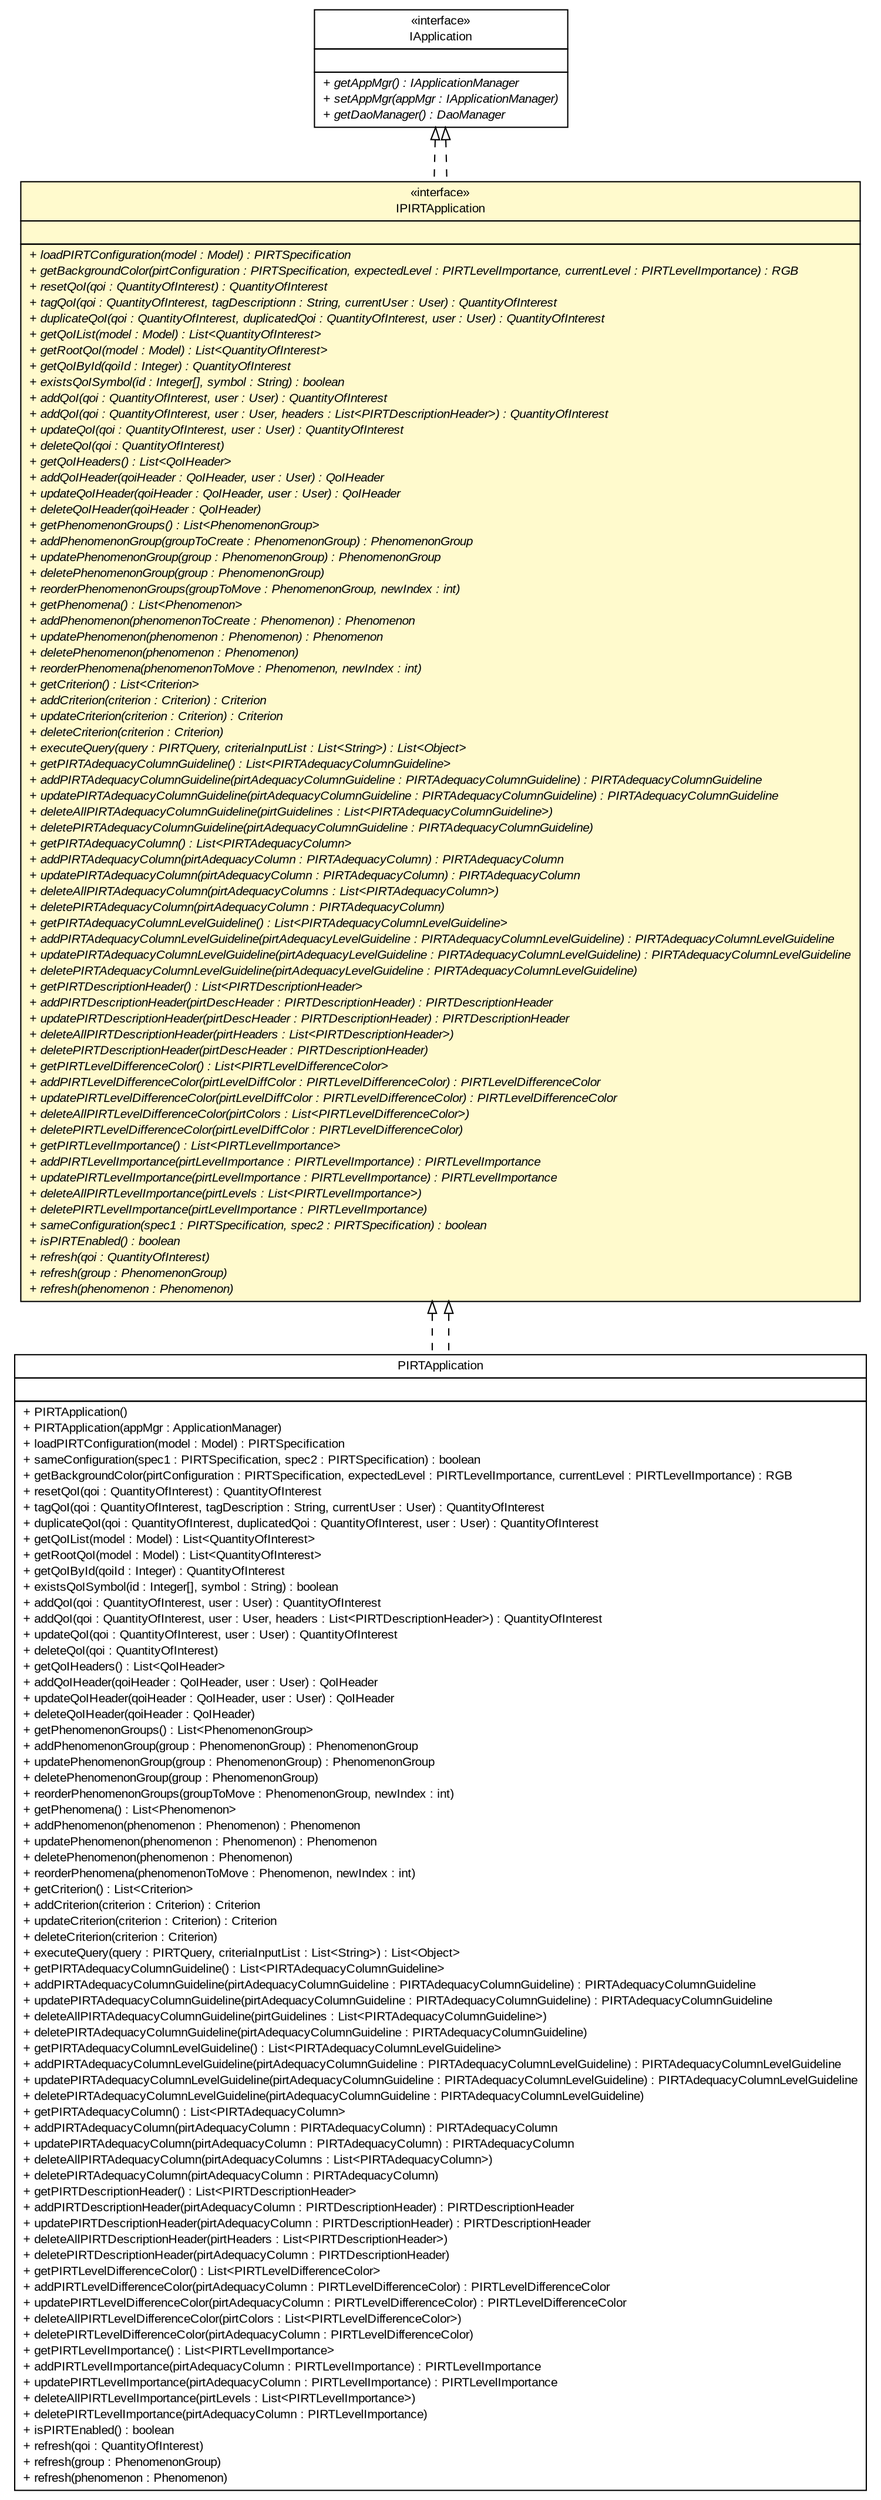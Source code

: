 #!/usr/local/bin/dot
#
# Class diagram 
# Generated by UMLGraph version R5_6-24-gf6e263 (http://www.umlgraph.org/)
#

digraph G {
	edge [fontname="arial",fontsize=10,labelfontname="arial",labelfontsize=10];
	node [fontname="arial",fontsize=10,shape=plaintext];
	nodesep=0.25;
	ranksep=0.5;
	// gov.sandia.cf.application.IApplication
	c183894 [label=<<table title="gov.sandia.cf.application.IApplication" border="0" cellborder="1" cellspacing="0" cellpadding="2" port="p" href="./IApplication.html">
		<tr><td><table border="0" cellspacing="0" cellpadding="1">
<tr><td align="center" balign="center"> &#171;interface&#187; </td></tr>
<tr><td align="center" balign="center"> IApplication </td></tr>
		</table></td></tr>
		<tr><td><table border="0" cellspacing="0" cellpadding="1">
<tr><td align="left" balign="left">  </td></tr>
		</table></td></tr>
		<tr><td><table border="0" cellspacing="0" cellpadding="1">
<tr><td align="left" balign="left"><font face="arial italic" point-size="10.0"> + getAppMgr() : IApplicationManager </font></td></tr>
<tr><td align="left" balign="left"><font face="arial italic" point-size="10.0"> + setAppMgr(appMgr : IApplicationManager) </font></td></tr>
<tr><td align="left" balign="left"><font face="arial italic" point-size="10.0"> + getDaoManager() : DaoManager </font></td></tr>
		</table></td></tr>
		</table>>, URL="./IApplication.html", fontname="arial", fontcolor="black", fontsize=10.0];
	// gov.sandia.cf.application.impl.PIRTApplication
	c183924 [label=<<table title="gov.sandia.cf.application.impl.PIRTApplication" border="0" cellborder="1" cellspacing="0" cellpadding="2" port="p" href="./impl/PIRTApplication.html">
		<tr><td><table border="0" cellspacing="0" cellpadding="1">
<tr><td align="center" balign="center"> PIRTApplication </td></tr>
		</table></td></tr>
		<tr><td><table border="0" cellspacing="0" cellpadding="1">
<tr><td align="left" balign="left">  </td></tr>
		</table></td></tr>
		<tr><td><table border="0" cellspacing="0" cellpadding="1">
<tr><td align="left" balign="left"> + PIRTApplication() </td></tr>
<tr><td align="left" balign="left"> + PIRTApplication(appMgr : ApplicationManager) </td></tr>
<tr><td align="left" balign="left"> + loadPIRTConfiguration(model : Model) : PIRTSpecification </td></tr>
<tr><td align="left" balign="left"> + sameConfiguration(spec1 : PIRTSpecification, spec2 : PIRTSpecification) : boolean </td></tr>
<tr><td align="left" balign="left"> + getBackgroundColor(pirtConfiguration : PIRTSpecification, expectedLevel : PIRTLevelImportance, currentLevel : PIRTLevelImportance) : RGB </td></tr>
<tr><td align="left" balign="left"> + resetQoI(qoi : QuantityOfInterest) : QuantityOfInterest </td></tr>
<tr><td align="left" balign="left"> + tagQoI(qoi : QuantityOfInterest, tagDescription : String, currentUser : User) : QuantityOfInterest </td></tr>
<tr><td align="left" balign="left"> + duplicateQoI(qoi : QuantityOfInterest, duplicatedQoi : QuantityOfInterest, user : User) : QuantityOfInterest </td></tr>
<tr><td align="left" balign="left"> + getQoIList(model : Model) : List&lt;QuantityOfInterest&gt; </td></tr>
<tr><td align="left" balign="left"> + getRootQoI(model : Model) : List&lt;QuantityOfInterest&gt; </td></tr>
<tr><td align="left" balign="left"> + getQoIById(qoiId : Integer) : QuantityOfInterest </td></tr>
<tr><td align="left" balign="left"> + existsQoISymbol(id : Integer[], symbol : String) : boolean </td></tr>
<tr><td align="left" balign="left"> + addQoI(qoi : QuantityOfInterest, user : User) : QuantityOfInterest </td></tr>
<tr><td align="left" balign="left"> + addQoI(qoi : QuantityOfInterest, user : User, headers : List&lt;PIRTDescriptionHeader&gt;) : QuantityOfInterest </td></tr>
<tr><td align="left" balign="left"> + updateQoI(qoi : QuantityOfInterest, user : User) : QuantityOfInterest </td></tr>
<tr><td align="left" balign="left"> + deleteQoI(qoi : QuantityOfInterest) </td></tr>
<tr><td align="left" balign="left"> + getQoIHeaders() : List&lt;QoIHeader&gt; </td></tr>
<tr><td align="left" balign="left"> + addQoIHeader(qoiHeader : QoIHeader, user : User) : QoIHeader </td></tr>
<tr><td align="left" balign="left"> + updateQoIHeader(qoiHeader : QoIHeader, user : User) : QoIHeader </td></tr>
<tr><td align="left" balign="left"> + deleteQoIHeader(qoiHeader : QoIHeader) </td></tr>
<tr><td align="left" balign="left"> + getPhenomenonGroups() : List&lt;PhenomenonGroup&gt; </td></tr>
<tr><td align="left" balign="left"> + addPhenomenonGroup(group : PhenomenonGroup) : PhenomenonGroup </td></tr>
<tr><td align="left" balign="left"> + updatePhenomenonGroup(group : PhenomenonGroup) : PhenomenonGroup </td></tr>
<tr><td align="left" balign="left"> + deletePhenomenonGroup(group : PhenomenonGroup) </td></tr>
<tr><td align="left" balign="left"> + reorderPhenomenonGroups(groupToMove : PhenomenonGroup, newIndex : int) </td></tr>
<tr><td align="left" balign="left"> + getPhenomena() : List&lt;Phenomenon&gt; </td></tr>
<tr><td align="left" balign="left"> + addPhenomenon(phenomenon : Phenomenon) : Phenomenon </td></tr>
<tr><td align="left" balign="left"> + updatePhenomenon(phenomenon : Phenomenon) : Phenomenon </td></tr>
<tr><td align="left" balign="left"> + deletePhenomenon(phenomenon : Phenomenon) </td></tr>
<tr><td align="left" balign="left"> + reorderPhenomena(phenomenonToMove : Phenomenon, newIndex : int) </td></tr>
<tr><td align="left" balign="left"> + getCriterion() : List&lt;Criterion&gt; </td></tr>
<tr><td align="left" balign="left"> + addCriterion(criterion : Criterion) : Criterion </td></tr>
<tr><td align="left" balign="left"> + updateCriterion(criterion : Criterion) : Criterion </td></tr>
<tr><td align="left" balign="left"> + deleteCriterion(criterion : Criterion) </td></tr>
<tr><td align="left" balign="left"> + executeQuery(query : PIRTQuery, criteriaInputList : List&lt;String&gt;) : List&lt;Object&gt; </td></tr>
<tr><td align="left" balign="left"> + getPIRTAdequacyColumnGuideline() : List&lt;PIRTAdequacyColumnGuideline&gt; </td></tr>
<tr><td align="left" balign="left"> + addPIRTAdequacyColumnGuideline(pirtAdequacyColumnGuideline : PIRTAdequacyColumnGuideline) : PIRTAdequacyColumnGuideline </td></tr>
<tr><td align="left" balign="left"> + updatePIRTAdequacyColumnGuideline(pirtAdequacyColumnGuideline : PIRTAdequacyColumnGuideline) : PIRTAdequacyColumnGuideline </td></tr>
<tr><td align="left" balign="left"> + deleteAllPIRTAdequacyColumnGuideline(pirtGuidelines : List&lt;PIRTAdequacyColumnGuideline&gt;) </td></tr>
<tr><td align="left" balign="left"> + deletePIRTAdequacyColumnGuideline(pirtAdequacyColumnGuideline : PIRTAdequacyColumnGuideline) </td></tr>
<tr><td align="left" balign="left"> + getPIRTAdequacyColumnLevelGuideline() : List&lt;PIRTAdequacyColumnLevelGuideline&gt; </td></tr>
<tr><td align="left" balign="left"> + addPIRTAdequacyColumnLevelGuideline(pirtAdequacyColumnGuideline : PIRTAdequacyColumnLevelGuideline) : PIRTAdequacyColumnLevelGuideline </td></tr>
<tr><td align="left" balign="left"> + updatePIRTAdequacyColumnLevelGuideline(pirtAdequacyColumnGuideline : PIRTAdequacyColumnLevelGuideline) : PIRTAdequacyColumnLevelGuideline </td></tr>
<tr><td align="left" balign="left"> + deletePIRTAdequacyColumnLevelGuideline(pirtAdequacyColumnGuideline : PIRTAdequacyColumnLevelGuideline) </td></tr>
<tr><td align="left" balign="left"> + getPIRTAdequacyColumn() : List&lt;PIRTAdequacyColumn&gt; </td></tr>
<tr><td align="left" balign="left"> + addPIRTAdequacyColumn(pirtAdequacyColumn : PIRTAdequacyColumn) : PIRTAdequacyColumn </td></tr>
<tr><td align="left" balign="left"> + updatePIRTAdequacyColumn(pirtAdequacyColumn : PIRTAdequacyColumn) : PIRTAdequacyColumn </td></tr>
<tr><td align="left" balign="left"> + deleteAllPIRTAdequacyColumn(pirtAdequacyColumns : List&lt;PIRTAdequacyColumn&gt;) </td></tr>
<tr><td align="left" balign="left"> + deletePIRTAdequacyColumn(pirtAdequacyColumn : PIRTAdequacyColumn) </td></tr>
<tr><td align="left" balign="left"> + getPIRTDescriptionHeader() : List&lt;PIRTDescriptionHeader&gt; </td></tr>
<tr><td align="left" balign="left"> + addPIRTDescriptionHeader(pirtAdequacyColumn : PIRTDescriptionHeader) : PIRTDescriptionHeader </td></tr>
<tr><td align="left" balign="left"> + updatePIRTDescriptionHeader(pirtAdequacyColumn : PIRTDescriptionHeader) : PIRTDescriptionHeader </td></tr>
<tr><td align="left" balign="left"> + deleteAllPIRTDescriptionHeader(pirtHeaders : List&lt;PIRTDescriptionHeader&gt;) </td></tr>
<tr><td align="left" balign="left"> + deletePIRTDescriptionHeader(pirtAdequacyColumn : PIRTDescriptionHeader) </td></tr>
<tr><td align="left" balign="left"> + getPIRTLevelDifferenceColor() : List&lt;PIRTLevelDifferenceColor&gt; </td></tr>
<tr><td align="left" balign="left"> + addPIRTLevelDifferenceColor(pirtAdequacyColumn : PIRTLevelDifferenceColor) : PIRTLevelDifferenceColor </td></tr>
<tr><td align="left" balign="left"> + updatePIRTLevelDifferenceColor(pirtAdequacyColumn : PIRTLevelDifferenceColor) : PIRTLevelDifferenceColor </td></tr>
<tr><td align="left" balign="left"> + deleteAllPIRTLevelDifferenceColor(pirtColors : List&lt;PIRTLevelDifferenceColor&gt;) </td></tr>
<tr><td align="left" balign="left"> + deletePIRTLevelDifferenceColor(pirtAdequacyColumn : PIRTLevelDifferenceColor) </td></tr>
<tr><td align="left" balign="left"> + getPIRTLevelImportance() : List&lt;PIRTLevelImportance&gt; </td></tr>
<tr><td align="left" balign="left"> + addPIRTLevelImportance(pirtAdequacyColumn : PIRTLevelImportance) : PIRTLevelImportance </td></tr>
<tr><td align="left" balign="left"> + updatePIRTLevelImportance(pirtAdequacyColumn : PIRTLevelImportance) : PIRTLevelImportance </td></tr>
<tr><td align="left" balign="left"> + deleteAllPIRTLevelImportance(pirtLevels : List&lt;PIRTLevelImportance&gt;) </td></tr>
<tr><td align="left" balign="left"> + deletePIRTLevelImportance(pirtAdequacyColumn : PIRTLevelImportance) </td></tr>
<tr><td align="left" balign="left"> + isPIRTEnabled() : boolean </td></tr>
<tr><td align="left" balign="left"> + refresh(qoi : QuantityOfInterest) </td></tr>
<tr><td align="left" balign="left"> + refresh(group : PhenomenonGroup) </td></tr>
<tr><td align="left" balign="left"> + refresh(phenomenon : Phenomenon) </td></tr>
		</table></td></tr>
		</table>>, URL="./impl/PIRTApplication.html", fontname="arial", fontcolor="black", fontsize=10.0];
	// gov.sandia.cf.application.IPIRTApplication
	c183936 [label=<<table title="gov.sandia.cf.application.IPIRTApplication" border="0" cellborder="1" cellspacing="0" cellpadding="2" port="p" bgcolor="lemonChiffon" href="./IPIRTApplication.html">
		<tr><td><table border="0" cellspacing="0" cellpadding="1">
<tr><td align="center" balign="center"> &#171;interface&#187; </td></tr>
<tr><td align="center" balign="center"> IPIRTApplication </td></tr>
		</table></td></tr>
		<tr><td><table border="0" cellspacing="0" cellpadding="1">
<tr><td align="left" balign="left">  </td></tr>
		</table></td></tr>
		<tr><td><table border="0" cellspacing="0" cellpadding="1">
<tr><td align="left" balign="left"><font face="arial italic" point-size="10.0"> + loadPIRTConfiguration(model : Model) : PIRTSpecification </font></td></tr>
<tr><td align="left" balign="left"><font face="arial italic" point-size="10.0"> + getBackgroundColor(pirtConfiguration : PIRTSpecification, expectedLevel : PIRTLevelImportance, currentLevel : PIRTLevelImportance) : RGB </font></td></tr>
<tr><td align="left" balign="left"><font face="arial italic" point-size="10.0"> + resetQoI(qoi : QuantityOfInterest) : QuantityOfInterest </font></td></tr>
<tr><td align="left" balign="left"><font face="arial italic" point-size="10.0"> + tagQoI(qoi : QuantityOfInterest, tagDescriptionn : String, currentUser : User) : QuantityOfInterest </font></td></tr>
<tr><td align="left" balign="left"><font face="arial italic" point-size="10.0"> + duplicateQoI(qoi : QuantityOfInterest, duplicatedQoi : QuantityOfInterest, user : User) : QuantityOfInterest </font></td></tr>
<tr><td align="left" balign="left"><font face="arial italic" point-size="10.0"> + getQoIList(model : Model) : List&lt;QuantityOfInterest&gt; </font></td></tr>
<tr><td align="left" balign="left"><font face="arial italic" point-size="10.0"> + getRootQoI(model : Model) : List&lt;QuantityOfInterest&gt; </font></td></tr>
<tr><td align="left" balign="left"><font face="arial italic" point-size="10.0"> + getQoIById(qoiId : Integer) : QuantityOfInterest </font></td></tr>
<tr><td align="left" balign="left"><font face="arial italic" point-size="10.0"> + existsQoISymbol(id : Integer[], symbol : String) : boolean </font></td></tr>
<tr><td align="left" balign="left"><font face="arial italic" point-size="10.0"> + addQoI(qoi : QuantityOfInterest, user : User) : QuantityOfInterest </font></td></tr>
<tr><td align="left" balign="left"><font face="arial italic" point-size="10.0"> + addQoI(qoi : QuantityOfInterest, user : User, headers : List&lt;PIRTDescriptionHeader&gt;) : QuantityOfInterest </font></td></tr>
<tr><td align="left" balign="left"><font face="arial italic" point-size="10.0"> + updateQoI(qoi : QuantityOfInterest, user : User) : QuantityOfInterest </font></td></tr>
<tr><td align="left" balign="left"><font face="arial italic" point-size="10.0"> + deleteQoI(qoi : QuantityOfInterest) </font></td></tr>
<tr><td align="left" balign="left"><font face="arial italic" point-size="10.0"> + getQoIHeaders() : List&lt;QoIHeader&gt; </font></td></tr>
<tr><td align="left" balign="left"><font face="arial italic" point-size="10.0"> + addQoIHeader(qoiHeader : QoIHeader, user : User) : QoIHeader </font></td></tr>
<tr><td align="left" balign="left"><font face="arial italic" point-size="10.0"> + updateQoIHeader(qoiHeader : QoIHeader, user : User) : QoIHeader </font></td></tr>
<tr><td align="left" balign="left"><font face="arial italic" point-size="10.0"> + deleteQoIHeader(qoiHeader : QoIHeader) </font></td></tr>
<tr><td align="left" balign="left"><font face="arial italic" point-size="10.0"> + getPhenomenonGroups() : List&lt;PhenomenonGroup&gt; </font></td></tr>
<tr><td align="left" balign="left"><font face="arial italic" point-size="10.0"> + addPhenomenonGroup(groupToCreate : PhenomenonGroup) : PhenomenonGroup </font></td></tr>
<tr><td align="left" balign="left"><font face="arial italic" point-size="10.0"> + updatePhenomenonGroup(group : PhenomenonGroup) : PhenomenonGroup </font></td></tr>
<tr><td align="left" balign="left"><font face="arial italic" point-size="10.0"> + deletePhenomenonGroup(group : PhenomenonGroup) </font></td></tr>
<tr><td align="left" balign="left"><font face="arial italic" point-size="10.0"> + reorderPhenomenonGroups(groupToMove : PhenomenonGroup, newIndex : int) </font></td></tr>
<tr><td align="left" balign="left"><font face="arial italic" point-size="10.0"> + getPhenomena() : List&lt;Phenomenon&gt; </font></td></tr>
<tr><td align="left" balign="left"><font face="arial italic" point-size="10.0"> + addPhenomenon(phenomenonToCreate : Phenomenon) : Phenomenon </font></td></tr>
<tr><td align="left" balign="left"><font face="arial italic" point-size="10.0"> + updatePhenomenon(phenomenon : Phenomenon) : Phenomenon </font></td></tr>
<tr><td align="left" balign="left"><font face="arial italic" point-size="10.0"> + deletePhenomenon(phenomenon : Phenomenon) </font></td></tr>
<tr><td align="left" balign="left"><font face="arial italic" point-size="10.0"> + reorderPhenomena(phenomenonToMove : Phenomenon, newIndex : int) </font></td></tr>
<tr><td align="left" balign="left"><font face="arial italic" point-size="10.0"> + getCriterion() : List&lt;Criterion&gt; </font></td></tr>
<tr><td align="left" balign="left"><font face="arial italic" point-size="10.0"> + addCriterion(criterion : Criterion) : Criterion </font></td></tr>
<tr><td align="left" balign="left"><font face="arial italic" point-size="10.0"> + updateCriterion(criterion : Criterion) : Criterion </font></td></tr>
<tr><td align="left" balign="left"><font face="arial italic" point-size="10.0"> + deleteCriterion(criterion : Criterion) </font></td></tr>
<tr><td align="left" balign="left"><font face="arial italic" point-size="10.0"> + executeQuery(query : PIRTQuery, criteriaInputList : List&lt;String&gt;) : List&lt;Object&gt; </font></td></tr>
<tr><td align="left" balign="left"><font face="arial italic" point-size="10.0"> + getPIRTAdequacyColumnGuideline() : List&lt;PIRTAdequacyColumnGuideline&gt; </font></td></tr>
<tr><td align="left" balign="left"><font face="arial italic" point-size="10.0"> + addPIRTAdequacyColumnGuideline(pirtAdequacyColumnGuideline : PIRTAdequacyColumnGuideline) : PIRTAdequacyColumnGuideline </font></td></tr>
<tr><td align="left" balign="left"><font face="arial italic" point-size="10.0"> + updatePIRTAdequacyColumnGuideline(pirtAdequacyColumnGuideline : PIRTAdequacyColumnGuideline) : PIRTAdequacyColumnGuideline </font></td></tr>
<tr><td align="left" balign="left"><font face="arial italic" point-size="10.0"> + deleteAllPIRTAdequacyColumnGuideline(pirtGuidelines : List&lt;PIRTAdequacyColumnGuideline&gt;) </font></td></tr>
<tr><td align="left" balign="left"><font face="arial italic" point-size="10.0"> + deletePIRTAdequacyColumnGuideline(pirtAdequacyColumnGuideline : PIRTAdequacyColumnGuideline) </font></td></tr>
<tr><td align="left" balign="left"><font face="arial italic" point-size="10.0"> + getPIRTAdequacyColumn() : List&lt;PIRTAdequacyColumn&gt; </font></td></tr>
<tr><td align="left" balign="left"><font face="arial italic" point-size="10.0"> + addPIRTAdequacyColumn(pirtAdequacyColumn : PIRTAdequacyColumn) : PIRTAdequacyColumn </font></td></tr>
<tr><td align="left" balign="left"><font face="arial italic" point-size="10.0"> + updatePIRTAdequacyColumn(pirtAdequacyColumn : PIRTAdequacyColumn) : PIRTAdequacyColumn </font></td></tr>
<tr><td align="left" balign="left"><font face="arial italic" point-size="10.0"> + deleteAllPIRTAdequacyColumn(pirtAdequacyColumns : List&lt;PIRTAdequacyColumn&gt;) </font></td></tr>
<tr><td align="left" balign="left"><font face="arial italic" point-size="10.0"> + deletePIRTAdequacyColumn(pirtAdequacyColumn : PIRTAdequacyColumn) </font></td></tr>
<tr><td align="left" balign="left"><font face="arial italic" point-size="10.0"> + getPIRTAdequacyColumnLevelGuideline() : List&lt;PIRTAdequacyColumnLevelGuideline&gt; </font></td></tr>
<tr><td align="left" balign="left"><font face="arial italic" point-size="10.0"> + addPIRTAdequacyColumnLevelGuideline(pirtAdequacyLevelGuideline : PIRTAdequacyColumnLevelGuideline) : PIRTAdequacyColumnLevelGuideline </font></td></tr>
<tr><td align="left" balign="left"><font face="arial italic" point-size="10.0"> + updatePIRTAdequacyColumnLevelGuideline(pirtAdequacyLevelGuideline : PIRTAdequacyColumnLevelGuideline) : PIRTAdequacyColumnLevelGuideline </font></td></tr>
<tr><td align="left" balign="left"><font face="arial italic" point-size="10.0"> + deletePIRTAdequacyColumnLevelGuideline(pirtAdequacyLevelGuideline : PIRTAdequacyColumnLevelGuideline) </font></td></tr>
<tr><td align="left" balign="left"><font face="arial italic" point-size="10.0"> + getPIRTDescriptionHeader() : List&lt;PIRTDescriptionHeader&gt; </font></td></tr>
<tr><td align="left" balign="left"><font face="arial italic" point-size="10.0"> + addPIRTDescriptionHeader(pirtDescHeader : PIRTDescriptionHeader) : PIRTDescriptionHeader </font></td></tr>
<tr><td align="left" balign="left"><font face="arial italic" point-size="10.0"> + updatePIRTDescriptionHeader(pirtDescHeader : PIRTDescriptionHeader) : PIRTDescriptionHeader </font></td></tr>
<tr><td align="left" balign="left"><font face="arial italic" point-size="10.0"> + deleteAllPIRTDescriptionHeader(pirtHeaders : List&lt;PIRTDescriptionHeader&gt;) </font></td></tr>
<tr><td align="left" balign="left"><font face="arial italic" point-size="10.0"> + deletePIRTDescriptionHeader(pirtDescHeader : PIRTDescriptionHeader) </font></td></tr>
<tr><td align="left" balign="left"><font face="arial italic" point-size="10.0"> + getPIRTLevelDifferenceColor() : List&lt;PIRTLevelDifferenceColor&gt; </font></td></tr>
<tr><td align="left" balign="left"><font face="arial italic" point-size="10.0"> + addPIRTLevelDifferenceColor(pirtLevelDiffColor : PIRTLevelDifferenceColor) : PIRTLevelDifferenceColor </font></td></tr>
<tr><td align="left" balign="left"><font face="arial italic" point-size="10.0"> + updatePIRTLevelDifferenceColor(pirtLevelDiffColor : PIRTLevelDifferenceColor) : PIRTLevelDifferenceColor </font></td></tr>
<tr><td align="left" balign="left"><font face="arial italic" point-size="10.0"> + deleteAllPIRTLevelDifferenceColor(pirtColors : List&lt;PIRTLevelDifferenceColor&gt;) </font></td></tr>
<tr><td align="left" balign="left"><font face="arial italic" point-size="10.0"> + deletePIRTLevelDifferenceColor(pirtLevelDiffColor : PIRTLevelDifferenceColor) </font></td></tr>
<tr><td align="left" balign="left"><font face="arial italic" point-size="10.0"> + getPIRTLevelImportance() : List&lt;PIRTLevelImportance&gt; </font></td></tr>
<tr><td align="left" balign="left"><font face="arial italic" point-size="10.0"> + addPIRTLevelImportance(pirtLevelImportance : PIRTLevelImportance) : PIRTLevelImportance </font></td></tr>
<tr><td align="left" balign="left"><font face="arial italic" point-size="10.0"> + updatePIRTLevelImportance(pirtLevelImportance : PIRTLevelImportance) : PIRTLevelImportance </font></td></tr>
<tr><td align="left" balign="left"><font face="arial italic" point-size="10.0"> + deleteAllPIRTLevelImportance(pirtLevels : List&lt;PIRTLevelImportance&gt;) </font></td></tr>
<tr><td align="left" balign="left"><font face="arial italic" point-size="10.0"> + deletePIRTLevelImportance(pirtLevelImportance : PIRTLevelImportance) </font></td></tr>
<tr><td align="left" balign="left"><font face="arial italic" point-size="10.0"> + sameConfiguration(spec1 : PIRTSpecification, spec2 : PIRTSpecification) : boolean </font></td></tr>
<tr><td align="left" balign="left"><font face="arial italic" point-size="10.0"> + isPIRTEnabled() : boolean </font></td></tr>
<tr><td align="left" balign="left"><font face="arial italic" point-size="10.0"> + refresh(qoi : QuantityOfInterest) </font></td></tr>
<tr><td align="left" balign="left"><font face="arial italic" point-size="10.0"> + refresh(group : PhenomenonGroup) </font></td></tr>
<tr><td align="left" balign="left"><font face="arial italic" point-size="10.0"> + refresh(phenomenon : Phenomenon) </font></td></tr>
		</table></td></tr>
		</table>>, URL="./IPIRTApplication.html", fontname="arial", fontcolor="black", fontsize=10.0];
	//gov.sandia.cf.application.impl.PIRTApplication implements gov.sandia.cf.application.IPIRTApplication
	c183936:p -> c183924:p [dir=back,arrowtail=empty,style=dashed];
	//gov.sandia.cf.application.IPIRTApplication implements gov.sandia.cf.application.IApplication
	c183894:p -> c183936:p [dir=back,arrowtail=empty,style=dashed];
	//gov.sandia.cf.application.IPIRTApplication implements gov.sandia.cf.application.IApplication
	c183894:p -> c183936:p [dir=back,arrowtail=empty,style=dashed];
	//gov.sandia.cf.application.impl.PIRTApplication implements gov.sandia.cf.application.IPIRTApplication
	c183936:p -> c183924:p [dir=back,arrowtail=empty,style=dashed];
}


